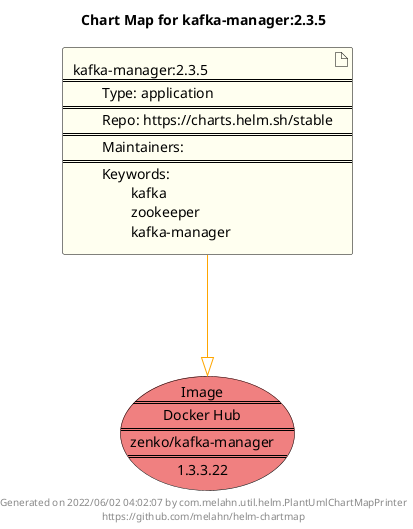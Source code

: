 @startuml
skinparam linetype ortho
skinparam backgroundColor white
skinparam usecaseBorderColor black
skinparam usecaseArrowColor LightSlateGray
skinparam artifactBorderColor black
skinparam artifactArrowColor LightSlateGray

title Chart Map for kafka-manager:2.3.5

'There is one referenced Helm Chart
artifact "kafka-manager:2.3.5\n====\n\tType: application\n====\n\tRepo: https://charts.helm.sh/stable\n====\n\tMaintainers: \n====\n\tKeywords: \n\t\tkafka\n\t\tzookeeper\n\t\tkafka-manager" as kafka_manager_2_3_5 #Ivory

'There is one referenced Docker Image
usecase "Image\n====\nDocker Hub\n====\nzenko/kafka-manager\n====\n1.3.3.22" as zenko_kafka_manager_1_3_3_22 #LightCoral

'Chart Dependencies
kafka_manager_2_3_5--[#orange]-|>zenko_kafka_manager_1_3_3_22

center footer Generated on 2022/06/02 04:02:07 by com.melahn.util.helm.PlantUmlChartMapPrinter\nhttps://github.com/melahn/helm-chartmap
@enduml
